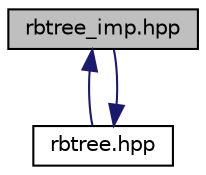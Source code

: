 digraph "rbtree_imp.hpp"
{
 // LATEX_PDF_SIZE
  edge [fontname="Helvetica",fontsize="10",labelfontname="Helvetica",labelfontsize="10"];
  node [fontname="Helvetica",fontsize="10",shape=record];
  Node1 [label="rbtree_imp.hpp",height=0.2,width=0.4,color="black", fillcolor="grey75", style="filled", fontcolor="black",tooltip=" "];
  Node1 -> Node2 [dir="back",color="midnightblue",fontsize="10",style="solid",fontname="Helvetica"];
  Node2 [label="rbtree.hpp",height=0.2,width=0.4,color="black", fillcolor="white", style="filled",URL="$rbtree_8hpp.html",tooltip=" "];
  Node2 -> Node1 [dir="back",color="midnightblue",fontsize="10",style="solid",fontname="Helvetica"];
}
